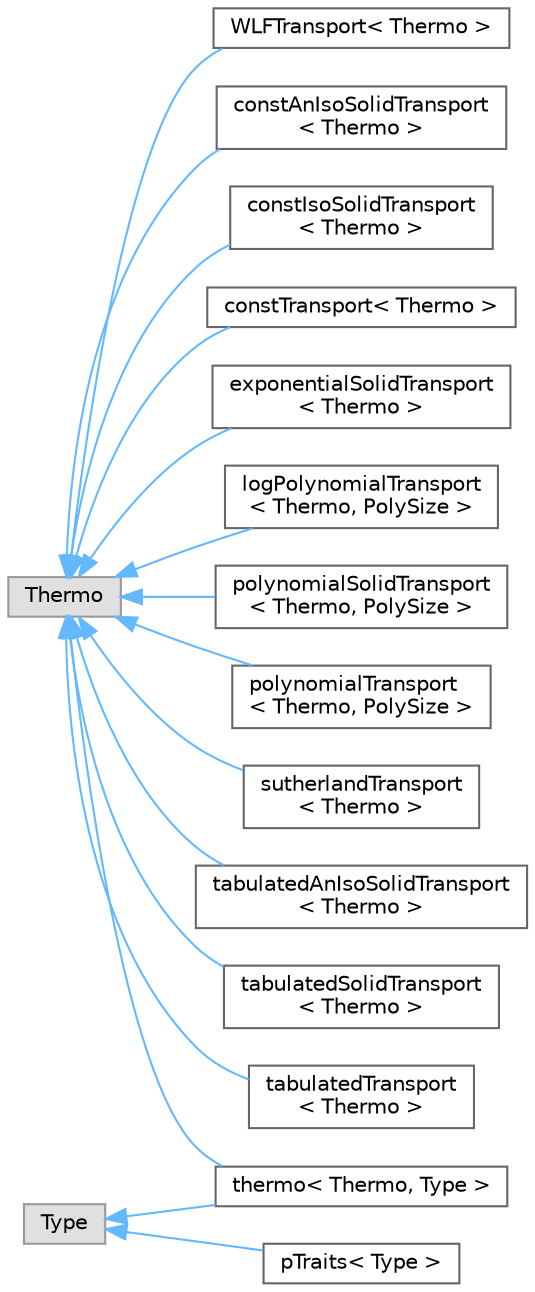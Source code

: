 digraph "Graphical Class Hierarchy"
{
 // LATEX_PDF_SIZE
  bgcolor="transparent";
  edge [fontname=Helvetica,fontsize=10,labelfontname=Helvetica,labelfontsize=10];
  node [fontname=Helvetica,fontsize=10,shape=box,height=0.2,width=0.4];
  rankdir="LR";
  Node0 [id="Node000000",label="Thermo",height=0.2,width=0.4,color="grey60", fillcolor="#E0E0E0", style="filled",tooltip=" "];
  Node0 -> Node1 [id="edge5373_Node000000_Node000001",dir="back",color="steelblue1",style="solid",tooltip=" "];
  Node1 [id="Node000001",label="WLFTransport\< Thermo \>",height=0.2,width=0.4,color="grey40", fillcolor="white", style="filled",URL="$classFoam_1_1WLFTransport.html",tooltip="Transport package using the Williams-Landel-Ferry model."];
  Node0 -> Node2 [id="edge5374_Node000000_Node000002",dir="back",color="steelblue1",style="solid",tooltip=" "];
  Node2 [id="Node000002",label="constAnIsoSolidTransport\l\< Thermo \>",height=0.2,width=0.4,color="grey40", fillcolor="white", style="filled",URL="$classFoam_1_1constAnIsoSolidTransport.html",tooltip="Constant properties Transport package. Templated into a given Thermodynamics package (needed for ther..."];
  Node0 -> Node3 [id="edge5375_Node000000_Node000003",dir="back",color="steelblue1",style="solid",tooltip=" "];
  Node3 [id="Node000003",label="constIsoSolidTransport\l\< Thermo \>",height=0.2,width=0.4,color="grey40", fillcolor="white", style="filled",URL="$classFoam_1_1constIsoSolidTransport.html",tooltip="Constant properties Transport package. Templated into a given thermodynamics package (needed for ther..."];
  Node0 -> Node4 [id="edge5376_Node000000_Node000004",dir="back",color="steelblue1",style="solid",tooltip=" "];
  Node4 [id="Node000004",label="constTransport\< Thermo \>",height=0.2,width=0.4,color="grey40", fillcolor="white", style="filled",URL="$classFoam_1_1constTransport.html",tooltip="Constant properties Transport package. Templated into a given thermodynamics package (needed for ther..."];
  Node0 -> Node5 [id="edge5377_Node000000_Node000005",dir="back",color="steelblue1",style="solid",tooltip=" "];
  Node5 [id="Node000005",label="exponentialSolidTransport\l\< Thermo \>",height=0.2,width=0.4,color="grey40", fillcolor="white", style="filled",URL="$classFoam_1_1exponentialSolidTransport.html",tooltip="Exponential properties for solid heat transport Templated into a given thermodynamics package."];
  Node0 -> Node6 [id="edge5378_Node000000_Node000006",dir="back",color="steelblue1",style="solid",tooltip=" "];
  Node6 [id="Node000006",label="logPolynomialTransport\l\< Thermo, PolySize \>",height=0.2,width=0.4,color="grey40", fillcolor="white", style="filled",URL="$classFoam_1_1logPolynomialTransport.html",tooltip="Transport package using polynomial functions of ln(T) for mu and kappa:"];
  Node0 -> Node7 [id="edge5379_Node000000_Node000007",dir="back",color="steelblue1",style="solid",tooltip=" "];
  Node7 [id="Node000007",label="polynomialSolidTransport\l\< Thermo, PolySize \>",height=0.2,width=0.4,color="grey40", fillcolor="white", style="filled",URL="$classFoam_1_1polynomialSolidTransport.html",tooltip="Transport package using polynomial functions for solid kappa."];
  Node0 -> Node8 [id="edge5380_Node000000_Node000008",dir="back",color="steelblue1",style="solid",tooltip=" "];
  Node8 [id="Node000008",label="polynomialTransport\l\< Thermo, PolySize \>",height=0.2,width=0.4,color="grey40", fillcolor="white", style="filled",URL="$classFoam_1_1polynomialTransport.html",tooltip="Transport package using polynomial functions for mu and kappa."];
  Node0 -> Node9 [id="edge5381_Node000000_Node000009",dir="back",color="steelblue1",style="solid",tooltip=" "];
  Node9 [id="Node000009",label="thermo\< Thermo, Type \>",height=0.2,width=0.4,color="grey40", fillcolor="white", style="filled",URL="$classFoam_1_1species_1_1thermo.html",tooltip=" "];
  Node0 -> Node12 [id="edge5382_Node000000_Node000012",dir="back",color="steelblue1",style="solid",tooltip=" "];
  Node12 [id="Node000012",label="sutherlandTransport\l\< Thermo \>",height=0.2,width=0.4,color="grey40", fillcolor="white", style="filled",URL="$classFoam_1_1sutherlandTransport.html",tooltip="Transport package using Sutherland's formula."];
  Node0 -> Node13 [id="edge5383_Node000000_Node000013",dir="back",color="steelblue1",style="solid",tooltip=" "];
  Node13 [id="Node000013",label="tabulatedAnIsoSolidTransport\l\< Thermo \>",height=0.2,width=0.4,color="grey40", fillcolor="white", style="filled",URL="$classFoam_1_1tabulatedAnIsoSolidTransport.html",tooltip="Transport properties package using Function1 type data for anisotropic thermal conductivity."];
  Node0 -> Node14 [id="edge5384_Node000000_Node000014",dir="back",color="steelblue1",style="solid",tooltip=" "];
  Node14 [id="Node000014",label="tabulatedSolidTransport\l\< Thermo \>",height=0.2,width=0.4,color="grey40", fillcolor="white", style="filled",URL="$classFoam_1_1tabulatedSolidTransport.html",tooltip="Transport properties package using non-uniform tabulated data for thermal conductivity vs temperature..."];
  Node0 -> Node15 [id="edge5385_Node000000_Node000015",dir="back",color="steelblue1",style="solid",tooltip=" "];
  Node15 [id="Node000015",label="tabulatedTransport\l\< Thermo \>",height=0.2,width=0.4,color="grey40", fillcolor="white", style="filled",URL="$classFoam_1_1tabulatedTransport.html",tooltip="Transport properties package using non-uniform tabulated data for viscosity and thermal conductivity ..."];
  Node10 [id="Node000010",label="Type",height=0.2,width=0.4,color="grey60", fillcolor="#E0E0E0", style="filled",tooltip=" "];
  Node10 -> Node11 [id="edge5386_Node000010_Node000011",dir="back",color="steelblue1",style="solid",tooltip=" "];
  Node11 [id="Node000011",label="pTraits\< Type \>",height=0.2,width=0.4,color="grey40", fillcolor="white", style="filled",URL="$classFoam_1_1pTraits.html",tooltip=" "];
  Node10 -> Node9 [id="edge5387_Node000010_Node000009",dir="back",color="steelblue1",style="solid",tooltip=" "];
}
